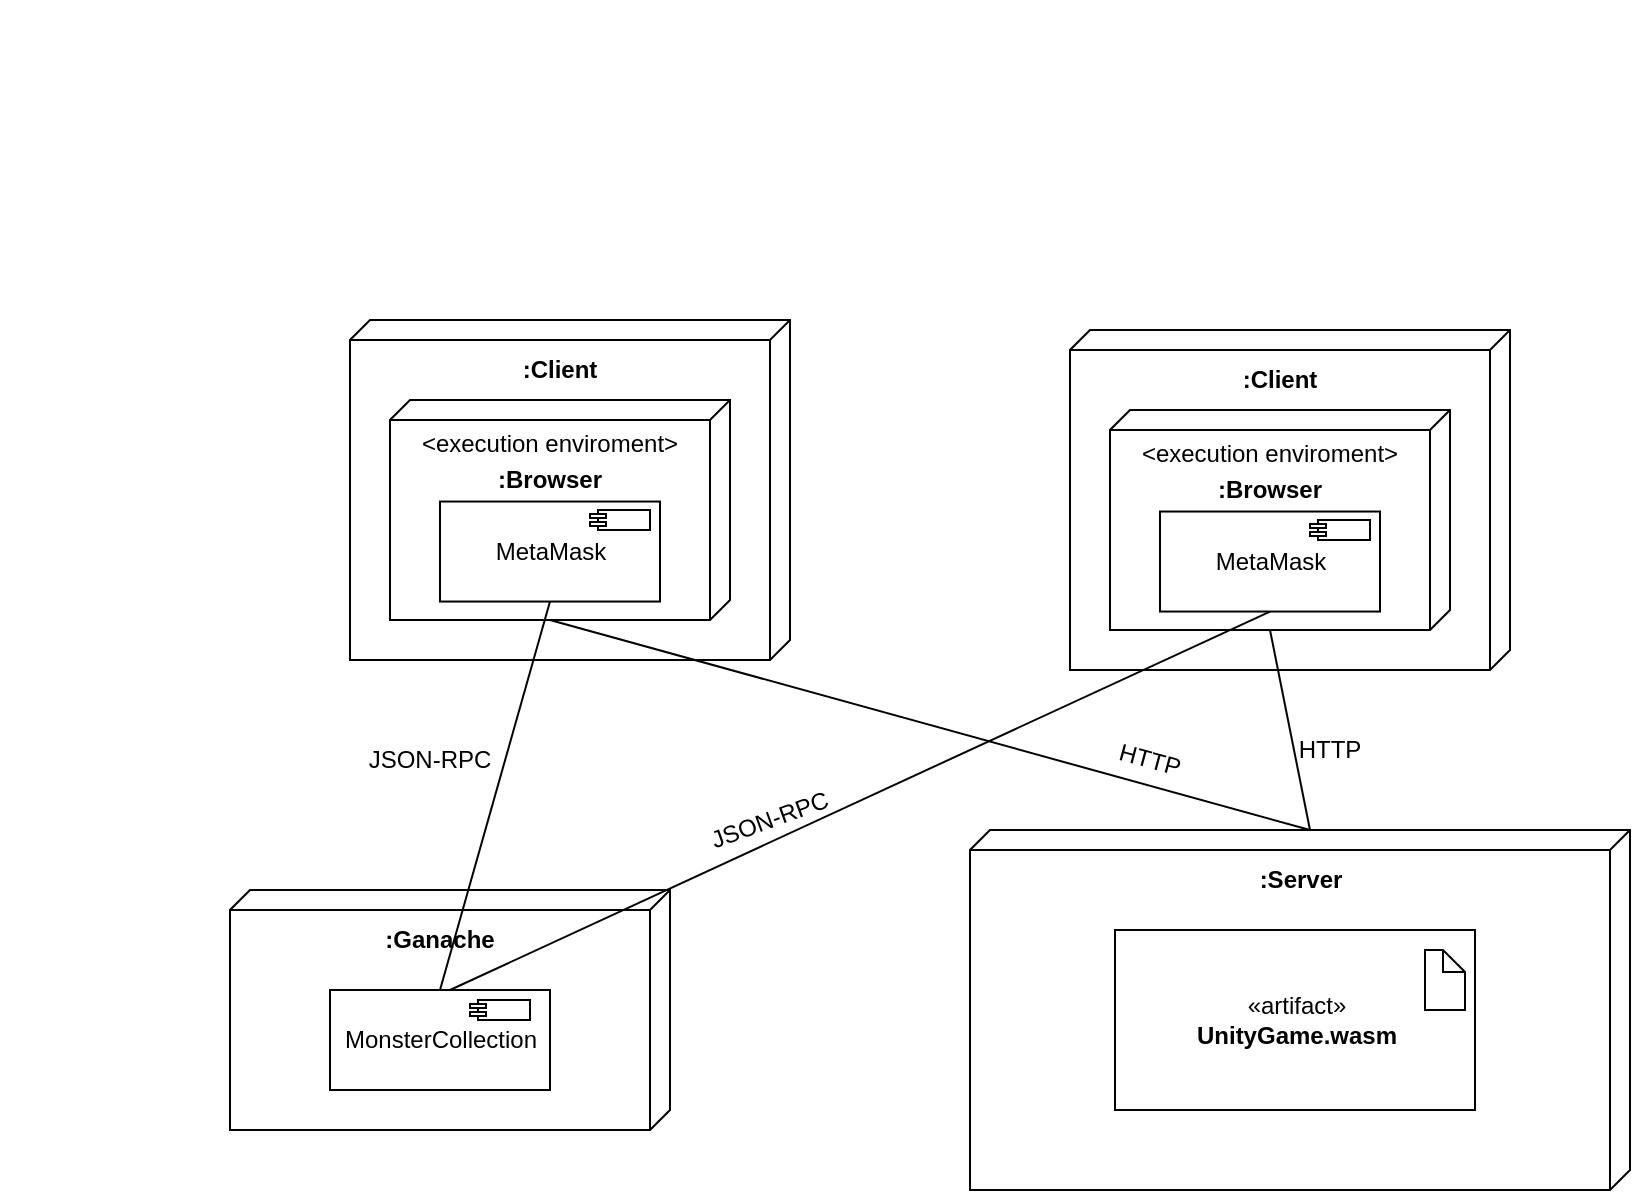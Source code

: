 <mxfile version="20.8.20" type="device"><diagram name="Page-1" id="5f0bae14-7c28-e335-631c-24af17079c00"><mxGraphModel dx="2600" dy="784" grid="1" gridSize="10" guides="1" tooltips="1" connect="1" arrows="1" fold="1" page="1" pageScale="1" pageWidth="1100" pageHeight="850" background="none" math="0" shadow="0"><root><mxCell id="0"/><mxCell id="1" parent="0"/><mxCell id="39150e848f15840c-2" value="" style="verticalAlign=top;align=left;spacingTop=8;spacingLeft=2;spacingRight=12;shape=cube;size=10;direction=south;fontStyle=4;html=1;rounded=0;shadow=0;comic=0;labelBackgroundColor=none;strokeWidth=1;fontFamily=Verdana;fontSize=12" parent="1" vertex="1"><mxGeometry x="430" y="650" width="330" height="180" as="geometry"/></mxCell><mxCell id="TnyLx2eH7FiExOZGZdqF-7" value="&lt;b&gt;:Server&lt;/b&gt;" style="text;html=1;strokeColor=none;fillColor=none;align=center;verticalAlign=middle;whiteSpace=wrap;rounded=0;" parent="1" vertex="1"><mxGeometry x="512.5" y="660" width="165" height="30" as="geometry"/></mxCell><mxCell id="SMR5cHARC-cZDukUpKqb-8" value="" style="group" parent="1" vertex="1" connectable="0"><mxGeometry x="502.5" y="700" width="180" height="90" as="geometry"/></mxCell><mxCell id="SMR5cHARC-cZDukUpKqb-4" value="«artifact»&lt;br&gt;&lt;b&gt;UnityGame.wasm&lt;/b&gt;" style="html=1;dropTarget=0;" parent="SMR5cHARC-cZDukUpKqb-8" vertex="1"><mxGeometry width="180" height="90" as="geometry"/></mxCell><mxCell id="SMR5cHARC-cZDukUpKqb-7" value="" style="shape=note;size=11;whiteSpace=wrap;html=1;" parent="SMR5cHARC-cZDukUpKqb-8" vertex="1"><mxGeometry x="155" y="10" width="20" height="30" as="geometry"/></mxCell><mxCell id="SMR5cHARC-cZDukUpKqb-19" value="" style="group" parent="1" vertex="1" connectable="0"><mxGeometry x="120" y="395" width="220" height="200" as="geometry"/></mxCell><mxCell id="1EKDCr1c7VreXzGIxiGL-14" value="" style="group" vertex="1" connectable="0" parent="SMR5cHARC-cZDukUpKqb-19"><mxGeometry width="220" height="170" as="geometry"/></mxCell><mxCell id="SMR5cHARC-cZDukUpKqb-20" value="" style="verticalAlign=top;align=left;spacingTop=8;spacingLeft=2;spacingRight=12;shape=cube;size=10;direction=south;fontStyle=4;html=1;rounded=0;shadow=0;comic=0;labelBackgroundColor=none;strokeWidth=1;fontFamily=Verdana;fontSize=12" parent="1EKDCr1c7VreXzGIxiGL-14" vertex="1"><mxGeometry width="220" height="170" as="geometry"/></mxCell><mxCell id="SMR5cHARC-cZDukUpKqb-21" value="" style="verticalAlign=top;align=left;spacingTop=8;spacingLeft=2;spacingRight=12;shape=cube;size=10;direction=south;fontStyle=4;html=1;rounded=0;shadow=0;comic=0;labelBackgroundColor=none;strokeWidth=1;fontFamily=Verdana;fontSize=12" parent="1EKDCr1c7VreXzGIxiGL-14" vertex="1"><mxGeometry x="20" y="40" width="170" height="110" as="geometry"/></mxCell><mxCell id="1EKDCr1c7VreXzGIxiGL-12" value="MetaMask" style="html=1;" vertex="1" parent="SMR5cHARC-cZDukUpKqb-21"><mxGeometry x="25" y="50.77" width="110" height="50" as="geometry"/></mxCell><mxCell id="SMR5cHARC-cZDukUpKqb-22" value="&amp;lt;execution enviroment&amp;gt;" style="text;html=1;strokeColor=none;fillColor=none;align=center;verticalAlign=middle;whiteSpace=wrap;rounded=0;" parent="SMR5cHARC-cZDukUpKqb-21" vertex="1"><mxGeometry y="-9.998" width="160" height="64.995" as="geometry"/></mxCell><mxCell id="SMR5cHARC-cZDukUpKqb-23" value="&lt;b&gt;:Browser&lt;/b&gt;" style="text;html=1;strokeColor=none;fillColor=none;align=center;verticalAlign=middle;whiteSpace=wrap;rounded=0;" parent="SMR5cHARC-cZDukUpKqb-22" vertex="1"><mxGeometry x="50" y="24.226" width="60" height="50.769" as="geometry"/></mxCell><mxCell id="SMR5cHARC-cZDukUpKqb-24" value="&lt;b&gt;:Client&lt;/b&gt;" style="text;html=1;strokeColor=none;fillColor=none;align=center;verticalAlign=middle;whiteSpace=wrap;rounded=0;" parent="1EKDCr1c7VreXzGIxiGL-14" vertex="1"><mxGeometry x="75" y="10" width="60" height="30" as="geometry"/></mxCell><mxCell id="1EKDCr1c7VreXzGIxiGL-10" value="" style="shape=module;align=left;spacingLeft=20;align=center;verticalAlign=top;jettyWidth=8;jettyHeight=2;" vertex="1" parent="1EKDCr1c7VreXzGIxiGL-14"><mxGeometry x="120" y="95" width="30" height="10" as="geometry"/></mxCell><mxCell id="1EKDCr1c7VreXzGIxiGL-1" value="" style="group" vertex="1" connectable="0" parent="1"><mxGeometry x="60" y="680" width="220" height="120" as="geometry"/></mxCell><mxCell id="1EKDCr1c7VreXzGIxiGL-2" value="" style="verticalAlign=top;align=left;spacingTop=8;spacingLeft=2;spacingRight=12;shape=cube;size=10;direction=south;fontStyle=4;html=1;rounded=0;shadow=0;comic=0;labelBackgroundColor=none;strokeWidth=1;fontFamily=Verdana;fontSize=12" vertex="1" parent="1EKDCr1c7VreXzGIxiGL-1"><mxGeometry width="220" height="120" as="geometry"/></mxCell><mxCell id="1EKDCr1c7VreXzGIxiGL-6" value="&lt;b&gt;:Ganache&lt;/b&gt;" style="text;html=1;strokeColor=none;fillColor=none;align=center;verticalAlign=middle;whiteSpace=wrap;rounded=0;" vertex="1" parent="1EKDCr1c7VreXzGIxiGL-1"><mxGeometry x="75" y="10" width="60" height="30" as="geometry"/></mxCell><mxCell id="1EKDCr1c7VreXzGIxiGL-11" value="MonsterCollection" style="html=1;" vertex="1" parent="1EKDCr1c7VreXzGIxiGL-1"><mxGeometry x="50" y="50" width="110" height="50" as="geometry"/></mxCell><mxCell id="1EKDCr1c7VreXzGIxiGL-13" value="" style="shape=module;align=left;spacingLeft=20;align=center;verticalAlign=top;jettyWidth=8;jettyHeight=2;" vertex="1" parent="1EKDCr1c7VreXzGIxiGL-1"><mxGeometry x="120" y="55" width="30" height="10" as="geometry"/></mxCell><mxCell id="1EKDCr1c7VreXzGIxiGL-16" value="" style="group" vertex="1" connectable="0" parent="1"><mxGeometry x="-55" y="235" width="220" height="200" as="geometry"/></mxCell><mxCell id="1EKDCr1c7VreXzGIxiGL-17" value="" style="group" vertex="1" connectable="0" parent="1EKDCr1c7VreXzGIxiGL-16"><mxGeometry x="535" y="165" width="220" height="170" as="geometry"/></mxCell><mxCell id="1EKDCr1c7VreXzGIxiGL-18" value="" style="verticalAlign=top;align=left;spacingTop=8;spacingLeft=2;spacingRight=12;shape=cube;size=10;direction=south;fontStyle=4;html=1;rounded=0;shadow=0;comic=0;labelBackgroundColor=none;strokeWidth=1;fontFamily=Verdana;fontSize=12" vertex="1" parent="1EKDCr1c7VreXzGIxiGL-17"><mxGeometry width="220" height="170" as="geometry"/></mxCell><mxCell id="1EKDCr1c7VreXzGIxiGL-28" style="edgeStyle=none;rounded=0;orthogonalLoop=1;jettySize=auto;html=1;exitX=0;exitY=0;exitDx=110;exitDy=90;exitPerimeter=0;endArrow=none;endFill=0;" edge="1" parent="1EKDCr1c7VreXzGIxiGL-17" source="1EKDCr1c7VreXzGIxiGL-19"><mxGeometry relative="1" as="geometry"><mxPoint x="120" y="250" as="targetPoint"/></mxGeometry></mxCell><mxCell id="1EKDCr1c7VreXzGIxiGL-19" value="" style="verticalAlign=top;align=left;spacingTop=8;spacingLeft=2;spacingRight=12;shape=cube;size=10;direction=south;fontStyle=4;html=1;rounded=0;shadow=0;comic=0;labelBackgroundColor=none;strokeWidth=1;fontFamily=Verdana;fontSize=12" vertex="1" parent="1EKDCr1c7VreXzGIxiGL-17"><mxGeometry x="20" y="40" width="170" height="110" as="geometry"/></mxCell><mxCell id="1EKDCr1c7VreXzGIxiGL-26" style="edgeStyle=none;rounded=0;orthogonalLoop=1;jettySize=auto;html=1;exitX=0.5;exitY=1;exitDx=0;exitDy=0;endArrow=none;endFill=0;" edge="1" parent="1EKDCr1c7VreXzGIxiGL-19" source="1EKDCr1c7VreXzGIxiGL-20"><mxGeometry relative="1" as="geometry"><mxPoint x="-330" y="290" as="targetPoint"/></mxGeometry></mxCell><mxCell id="1EKDCr1c7VreXzGIxiGL-20" value="MetaMask" style="html=1;" vertex="1" parent="1EKDCr1c7VreXzGIxiGL-19"><mxGeometry x="25" y="50.77" width="110" height="50" as="geometry"/></mxCell><mxCell id="1EKDCr1c7VreXzGIxiGL-21" value="&amp;lt;execution enviroment&amp;gt;" style="text;html=1;strokeColor=none;fillColor=none;align=center;verticalAlign=middle;whiteSpace=wrap;rounded=0;" vertex="1" parent="1EKDCr1c7VreXzGIxiGL-19"><mxGeometry y="-9.998" width="160" height="64.995" as="geometry"/></mxCell><mxCell id="1EKDCr1c7VreXzGIxiGL-22" value="&lt;b&gt;:Browser&lt;/b&gt;" style="text;html=1;strokeColor=none;fillColor=none;align=center;verticalAlign=middle;whiteSpace=wrap;rounded=0;" vertex="1" parent="1EKDCr1c7VreXzGIxiGL-21"><mxGeometry x="50" y="24.226" width="60" height="50.769" as="geometry"/></mxCell><mxCell id="1EKDCr1c7VreXzGIxiGL-23" value="&lt;b&gt;:Client&lt;/b&gt;" style="text;html=1;strokeColor=none;fillColor=none;align=center;verticalAlign=middle;whiteSpace=wrap;rounded=0;" vertex="1" parent="1EKDCr1c7VreXzGIxiGL-17"><mxGeometry x="75" y="10" width="60" height="30" as="geometry"/></mxCell><mxCell id="1EKDCr1c7VreXzGIxiGL-24" value="" style="shape=module;align=left;spacingLeft=20;align=center;verticalAlign=top;jettyWidth=8;jettyHeight=2;" vertex="1" parent="1EKDCr1c7VreXzGIxiGL-17"><mxGeometry x="120" y="95" width="30" height="10" as="geometry"/></mxCell><mxCell id="1EKDCr1c7VreXzGIxiGL-25" style="rounded=0;orthogonalLoop=1;jettySize=auto;html=1;exitX=0.5;exitY=1;exitDx=0;exitDy=0;entryX=0.5;entryY=0;entryDx=0;entryDy=0;endArrow=none;endFill=0;" edge="1" parent="1" source="1EKDCr1c7VreXzGIxiGL-12" target="1EKDCr1c7VreXzGIxiGL-11"><mxGeometry relative="1" as="geometry"/></mxCell><mxCell id="1EKDCr1c7VreXzGIxiGL-27" style="edgeStyle=none;rounded=0;orthogonalLoop=1;jettySize=auto;html=1;entryX=0;entryY=0;entryDx=0;entryDy=160;entryPerimeter=0;endArrow=none;endFill=0;exitX=0;exitY=0;exitDx=110;exitDy=90;exitPerimeter=0;" edge="1" parent="1" source="SMR5cHARC-cZDukUpKqb-21" target="39150e848f15840c-2"><mxGeometry relative="1" as="geometry"><mxPoint x="220" y="550" as="sourcePoint"/></mxGeometry></mxCell><mxCell id="1EKDCr1c7VreXzGIxiGL-29" value="HTTP" style="text;html=1;strokeColor=none;fillColor=none;align=center;verticalAlign=middle;whiteSpace=wrap;rounded=0;" vertex="1" parent="1"><mxGeometry x="580" y="595" width="60" height="30" as="geometry"/></mxCell><mxCell id="1EKDCr1c7VreXzGIxiGL-30" value="HTTP" style="text;html=1;strokeColor=none;fillColor=none;align=center;verticalAlign=middle;whiteSpace=wrap;rounded=0;rotation=15;" vertex="1" parent="1"><mxGeometry x="490" y="600" width="60" height="30" as="geometry"/></mxCell><mxCell id="1EKDCr1c7VreXzGIxiGL-31" value="JSON-RPC" style="text;html=1;strokeColor=none;fillColor=none;align=center;verticalAlign=middle;whiteSpace=wrap;rounded=0;rotation=0;" vertex="1" parent="1"><mxGeometry x="110" y="600" width="100" height="30" as="geometry"/></mxCell><mxCell id="1EKDCr1c7VreXzGIxiGL-32" value="JSON-RPC" style="text;html=1;strokeColor=none;fillColor=none;align=center;verticalAlign=middle;whiteSpace=wrap;rounded=0;rotation=-20;" vertex="1" parent="1"><mxGeometry x="280" y="630" width="100" height="30" as="geometry"/></mxCell></root></mxGraphModel></diagram></mxfile>